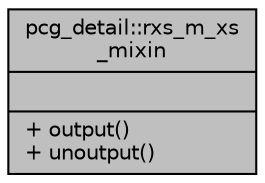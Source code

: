 digraph "pcg_detail::rxs_m_xs_mixin"
{
 // INTERACTIVE_SVG=YES
  bgcolor="transparent";
  edge [fontname="Helvetica",fontsize="10",labelfontname="Helvetica",labelfontsize="10"];
  node [fontname="Helvetica",fontsize="10",shape=record];
  Node1 [label="{pcg_detail::rxs_m_xs\l_mixin\n||+ output()\l+ unoutput()\l}",height=0.2,width=0.4,color="black", fillcolor="grey75", style="filled" fontcolor="black"];
}
